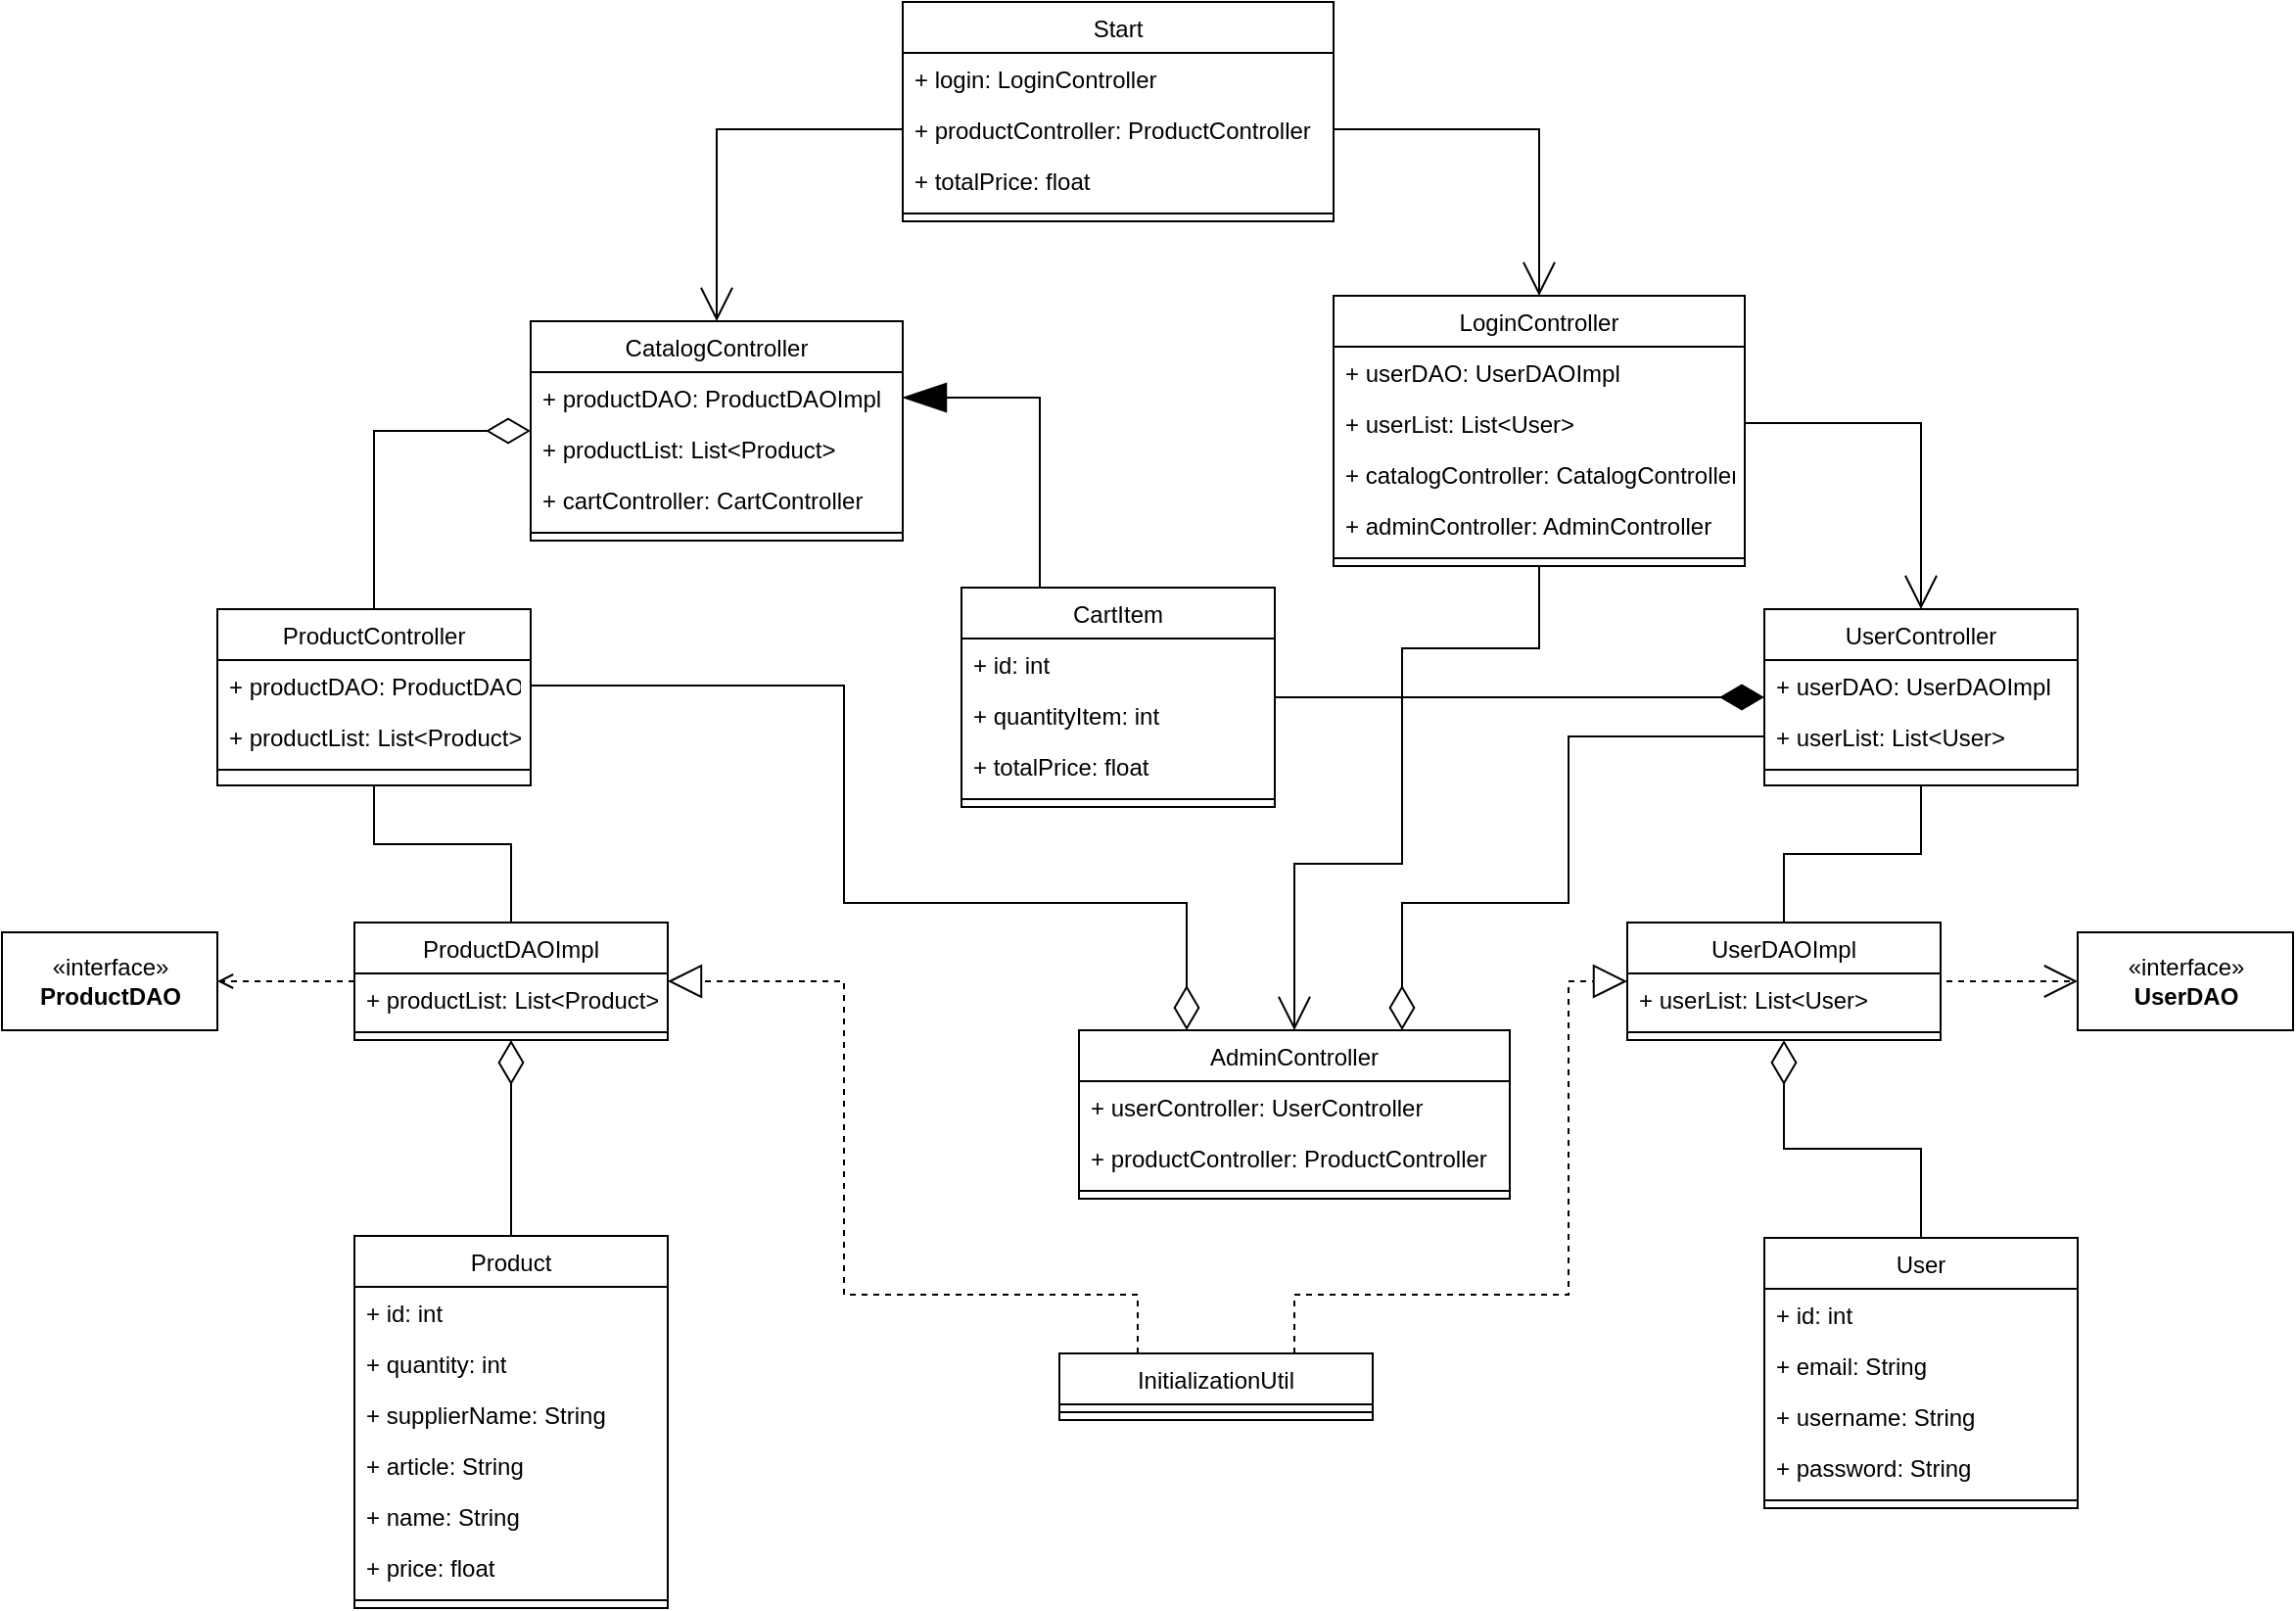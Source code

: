 <mxfile version="16.6.1" type="device"><diagram id="C5RBs43oDa-KdzZeNtuy" name="Page-1"><mxGraphModel dx="3342" dy="2092" grid="1" gridSize="10" guides="1" tooltips="1" connect="1" arrows="1" fold="1" page="1" pageScale="1" pageWidth="827" pageHeight="1169" math="0" shadow="0"><root><mxCell id="WIyWlLk6GJQsqaUBKTNV-0"/><mxCell id="WIyWlLk6GJQsqaUBKTNV-1" parent="WIyWlLk6GJQsqaUBKTNV-0"/><mxCell id="LOAzACTCGtUbXE4TT27L-87" style="edgeStyle=orthogonalEdgeStyle;rounded=0;orthogonalLoop=1;jettySize=auto;html=1;exitX=0.5;exitY=0;exitDx=0;exitDy=0;entryX=0.5;entryY=1;entryDx=0;entryDy=0;endArrow=diamondThin;endFill=0;endSize=20;strokeWidth=1;" edge="1" parent="WIyWlLk6GJQsqaUBKTNV-1" source="LOAzACTCGtUbXE4TT27L-0" target="LOAzACTCGtUbXE4TT27L-31"><mxGeometry relative="1" as="geometry"/></mxCell><mxCell id="LOAzACTCGtUbXE4TT27L-0" value="User" style="swimlane;fontStyle=0;align=center;verticalAlign=top;childLayout=stackLayout;horizontal=1;startSize=26;horizontalStack=0;resizeParent=1;resizeLast=0;collapsible=1;marginBottom=0;rounded=0;shadow=0;strokeWidth=1;" vertex="1" parent="WIyWlLk6GJQsqaUBKTNV-1"><mxGeometry x="-360" y="-199" width="160" height="138" as="geometry"><mxRectangle x="130" y="380" width="160" height="26" as="alternateBounds"/></mxGeometry></mxCell><mxCell id="LOAzACTCGtUbXE4TT27L-1" value="+ id: int " style="text;align=left;verticalAlign=top;spacingLeft=4;spacingRight=4;overflow=hidden;rotatable=0;points=[[0,0.5],[1,0.5]];portConstraint=eastwest;" vertex="1" parent="LOAzACTCGtUbXE4TT27L-0"><mxGeometry y="26" width="160" height="26" as="geometry"/></mxCell><mxCell id="LOAzACTCGtUbXE4TT27L-8" value="+ email: String" style="text;align=left;verticalAlign=top;spacingLeft=4;spacingRight=4;overflow=hidden;rotatable=0;points=[[0,0.5],[1,0.5]];portConstraint=eastwest;rounded=0;shadow=0;html=0;" vertex="1" parent="LOAzACTCGtUbXE4TT27L-0"><mxGeometry y="52" width="160" height="26" as="geometry"/></mxCell><mxCell id="LOAzACTCGtUbXE4TT27L-2" value="+ username: String" style="text;align=left;verticalAlign=top;spacingLeft=4;spacingRight=4;overflow=hidden;rotatable=0;points=[[0,0.5],[1,0.5]];portConstraint=eastwest;rounded=0;shadow=0;html=0;" vertex="1" parent="LOAzACTCGtUbXE4TT27L-0"><mxGeometry y="78" width="160" height="26" as="geometry"/></mxCell><mxCell id="LOAzACTCGtUbXE4TT27L-9" value="+ password: String" style="text;align=left;verticalAlign=top;spacingLeft=4;spacingRight=4;overflow=hidden;rotatable=0;points=[[0,0.5],[1,0.5]];portConstraint=eastwest;rounded=0;shadow=0;html=0;" vertex="1" parent="LOAzACTCGtUbXE4TT27L-0"><mxGeometry y="104" width="160" height="26" as="geometry"/></mxCell><mxCell id="LOAzACTCGtUbXE4TT27L-3" value="" style="line;html=1;strokeWidth=1;align=left;verticalAlign=middle;spacingTop=-1;spacingLeft=3;spacingRight=3;rotatable=0;labelPosition=right;points=[];portConstraint=eastwest;" vertex="1" parent="LOAzACTCGtUbXE4TT27L-0"><mxGeometry y="130" width="160" height="8" as="geometry"/></mxCell><mxCell id="LOAzACTCGtUbXE4TT27L-86" style="edgeStyle=orthogonalEdgeStyle;rounded=0;orthogonalLoop=1;jettySize=auto;html=1;exitX=0.5;exitY=0;exitDx=0;exitDy=0;entryX=0.5;entryY=1;entryDx=0;entryDy=0;endArrow=diamondThin;endFill=0;endSize=20;strokeWidth=1;" edge="1" parent="WIyWlLk6GJQsqaUBKTNV-1" source="LOAzACTCGtUbXE4TT27L-10" target="LOAzACTCGtUbXE4TT27L-36"><mxGeometry relative="1" as="geometry"/></mxCell><mxCell id="LOAzACTCGtUbXE4TT27L-10" value="Product" style="swimlane;fontStyle=0;align=center;verticalAlign=top;childLayout=stackLayout;horizontal=1;startSize=26;horizontalStack=0;resizeParent=1;resizeLast=0;collapsible=1;marginBottom=0;rounded=0;shadow=0;strokeWidth=1;" vertex="1" parent="WIyWlLk6GJQsqaUBKTNV-1"><mxGeometry x="-1080" y="-200" width="160" height="190" as="geometry"><mxRectangle x="130" y="380" width="160" height="26" as="alternateBounds"/></mxGeometry></mxCell><mxCell id="LOAzACTCGtUbXE4TT27L-11" value="+ id: int " style="text;align=left;verticalAlign=top;spacingLeft=4;spacingRight=4;overflow=hidden;rotatable=0;points=[[0,0.5],[1,0.5]];portConstraint=eastwest;" vertex="1" parent="LOAzACTCGtUbXE4TT27L-10"><mxGeometry y="26" width="160" height="26" as="geometry"/></mxCell><mxCell id="LOAzACTCGtUbXE4TT27L-16" value="+ quantity: int " style="text;align=left;verticalAlign=top;spacingLeft=4;spacingRight=4;overflow=hidden;rotatable=0;points=[[0,0.5],[1,0.5]];portConstraint=eastwest;" vertex="1" parent="LOAzACTCGtUbXE4TT27L-10"><mxGeometry y="52" width="160" height="26" as="geometry"/></mxCell><mxCell id="LOAzACTCGtUbXE4TT27L-12" value="+ supplierName: String" style="text;align=left;verticalAlign=top;spacingLeft=4;spacingRight=4;overflow=hidden;rotatable=0;points=[[0,0.5],[1,0.5]];portConstraint=eastwest;rounded=0;shadow=0;html=0;" vertex="1" parent="LOAzACTCGtUbXE4TT27L-10"><mxGeometry y="78" width="160" height="26" as="geometry"/></mxCell><mxCell id="LOAzACTCGtUbXE4TT27L-13" value="+ article: String" style="text;align=left;verticalAlign=top;spacingLeft=4;spacingRight=4;overflow=hidden;rotatable=0;points=[[0,0.5],[1,0.5]];portConstraint=eastwest;rounded=0;shadow=0;html=0;" vertex="1" parent="LOAzACTCGtUbXE4TT27L-10"><mxGeometry y="104" width="160" height="26" as="geometry"/></mxCell><mxCell id="LOAzACTCGtUbXE4TT27L-14" value="+ name: String" style="text;align=left;verticalAlign=top;spacingLeft=4;spacingRight=4;overflow=hidden;rotatable=0;points=[[0,0.5],[1,0.5]];portConstraint=eastwest;rounded=0;shadow=0;html=0;" vertex="1" parent="LOAzACTCGtUbXE4TT27L-10"><mxGeometry y="130" width="160" height="26" as="geometry"/></mxCell><mxCell id="LOAzACTCGtUbXE4TT27L-17" value="+ price: float" style="text;align=left;verticalAlign=top;spacingLeft=4;spacingRight=4;overflow=hidden;rotatable=0;points=[[0,0.5],[1,0.5]];portConstraint=eastwest;" vertex="1" parent="LOAzACTCGtUbXE4TT27L-10"><mxGeometry y="156" width="160" height="26" as="geometry"/></mxCell><mxCell id="LOAzACTCGtUbXE4TT27L-15" value="" style="line;html=1;strokeWidth=1;align=left;verticalAlign=middle;spacingTop=-1;spacingLeft=3;spacingRight=3;rotatable=0;labelPosition=right;points=[];portConstraint=eastwest;" vertex="1" parent="LOAzACTCGtUbXE4TT27L-10"><mxGeometry y="182" width="160" height="8" as="geometry"/></mxCell><mxCell id="LOAzACTCGtUbXE4TT27L-88" style="edgeStyle=orthogonalEdgeStyle;rounded=0;orthogonalLoop=1;jettySize=auto;html=1;exitX=0.25;exitY=0;exitDx=0;exitDy=0;entryX=1;entryY=0.5;entryDx=0;entryDy=0;endArrow=blockThin;endFill=1;endSize=20;strokeWidth=1;" edge="1" parent="WIyWlLk6GJQsqaUBKTNV-1" source="LOAzACTCGtUbXE4TT27L-18" target="LOAzACTCGtUbXE4TT27L-60"><mxGeometry relative="1" as="geometry"/></mxCell><mxCell id="LOAzACTCGtUbXE4TT27L-18" value="CartItem" style="swimlane;fontStyle=0;align=center;verticalAlign=top;childLayout=stackLayout;horizontal=1;startSize=26;horizontalStack=0;resizeParent=1;resizeLast=0;collapsible=1;marginBottom=0;rounded=0;shadow=0;strokeWidth=1;" vertex="1" parent="WIyWlLk6GJQsqaUBKTNV-1"><mxGeometry x="-770" y="-531" width="160" height="112" as="geometry"><mxRectangle x="130" y="380" width="160" height="26" as="alternateBounds"/></mxGeometry></mxCell><mxCell id="LOAzACTCGtUbXE4TT27L-19" value="+ id: int " style="text;align=left;verticalAlign=top;spacingLeft=4;spacingRight=4;overflow=hidden;rotatable=0;points=[[0,0.5],[1,0.5]];portConstraint=eastwest;" vertex="1" parent="LOAzACTCGtUbXE4TT27L-18"><mxGeometry y="26" width="160" height="26" as="geometry"/></mxCell><mxCell id="LOAzACTCGtUbXE4TT27L-20" value="+ quantityItem: int" style="text;align=left;verticalAlign=top;spacingLeft=4;spacingRight=4;overflow=hidden;rotatable=0;points=[[0,0.5],[1,0.5]];portConstraint=eastwest;rounded=0;shadow=0;html=0;" vertex="1" parent="LOAzACTCGtUbXE4TT27L-18"><mxGeometry y="52" width="160" height="26" as="geometry"/></mxCell><mxCell id="LOAzACTCGtUbXE4TT27L-21" value="+ totalPrice: float" style="text;align=left;verticalAlign=top;spacingLeft=4;spacingRight=4;overflow=hidden;rotatable=0;points=[[0,0.5],[1,0.5]];portConstraint=eastwest;rounded=0;shadow=0;html=0;" vertex="1" parent="LOAzACTCGtUbXE4TT27L-18"><mxGeometry y="78" width="160" height="26" as="geometry"/></mxCell><mxCell id="LOAzACTCGtUbXE4TT27L-23" value="" style="line;html=1;strokeWidth=1;align=left;verticalAlign=middle;spacingTop=-1;spacingLeft=3;spacingRight=3;rotatable=0;labelPosition=right;points=[];portConstraint=eastwest;" vertex="1" parent="LOAzACTCGtUbXE4TT27L-18"><mxGeometry y="104" width="160" height="8" as="geometry"/></mxCell><mxCell id="LOAzACTCGtUbXE4TT27L-24" value="«interface»&lt;br&gt;&lt;b&gt;ProductDAO&lt;/b&gt;" style="html=1;" vertex="1" parent="WIyWlLk6GJQsqaUBKTNV-1"><mxGeometry x="-1260" y="-355" width="110" height="50" as="geometry"/></mxCell><mxCell id="LOAzACTCGtUbXE4TT27L-25" value="«interface»&lt;br&gt;&lt;b&gt;UserDAO&lt;/b&gt;" style="html=1;" vertex="1" parent="WIyWlLk6GJQsqaUBKTNV-1"><mxGeometry x="-200" y="-355" width="110" height="50" as="geometry"/></mxCell><mxCell id="LOAzACTCGtUbXE4TT27L-91" style="edgeStyle=orthogonalEdgeStyle;rounded=0;orthogonalLoop=1;jettySize=auto;html=1;exitX=0.25;exitY=0;exitDx=0;exitDy=0;entryX=1;entryY=0.5;entryDx=0;entryDy=0;endArrow=block;endFill=0;endSize=15;strokeWidth=1;dashed=1;" edge="1" parent="WIyWlLk6GJQsqaUBKTNV-1" source="LOAzACTCGtUbXE4TT27L-26" target="LOAzACTCGtUbXE4TT27L-36"><mxGeometry relative="1" as="geometry"><Array as="points"><mxPoint x="-680" y="-170"/><mxPoint x="-830" y="-170"/><mxPoint x="-830" y="-330"/></Array></mxGeometry></mxCell><mxCell id="LOAzACTCGtUbXE4TT27L-92" style="edgeStyle=orthogonalEdgeStyle;rounded=0;orthogonalLoop=1;jettySize=auto;html=1;exitX=0.75;exitY=0;exitDx=0;exitDy=0;entryX=0;entryY=0.5;entryDx=0;entryDy=0;dashed=1;endArrow=block;endFill=0;endSize=15;strokeWidth=1;" edge="1" parent="WIyWlLk6GJQsqaUBKTNV-1" source="LOAzACTCGtUbXE4TT27L-26" target="LOAzACTCGtUbXE4TT27L-31"><mxGeometry relative="1" as="geometry"><Array as="points"><mxPoint x="-600" y="-170"/><mxPoint x="-460" y="-170"/><mxPoint x="-460" y="-330"/></Array></mxGeometry></mxCell><mxCell id="LOAzACTCGtUbXE4TT27L-26" value="InitializationUtil" style="swimlane;fontStyle=0;align=center;verticalAlign=top;childLayout=stackLayout;horizontal=1;startSize=26;horizontalStack=0;resizeParent=1;resizeLast=0;collapsible=1;marginBottom=0;rounded=0;shadow=0;strokeWidth=1;" vertex="1" parent="WIyWlLk6GJQsqaUBKTNV-1"><mxGeometry x="-720" y="-140" width="160" height="34" as="geometry"><mxRectangle x="130" y="380" width="160" height="26" as="alternateBounds"/></mxGeometry></mxCell><mxCell id="LOAzACTCGtUbXE4TT27L-30" value="" style="line;html=1;strokeWidth=1;align=left;verticalAlign=middle;spacingTop=-1;spacingLeft=3;spacingRight=3;rotatable=0;labelPosition=right;points=[];portConstraint=eastwest;" vertex="1" parent="LOAzACTCGtUbXE4TT27L-26"><mxGeometry y="26" width="160" height="8" as="geometry"/></mxCell><mxCell id="LOAzACTCGtUbXE4TT27L-77" style="edgeStyle=orthogonalEdgeStyle;rounded=0;orthogonalLoop=1;jettySize=auto;html=1;exitX=1;exitY=0.25;exitDx=0;exitDy=0;entryX=0;entryY=0.5;entryDx=0;entryDy=0;dashed=1;endArrow=open;endFill=0;endSize=15;" edge="1" parent="WIyWlLk6GJQsqaUBKTNV-1" source="LOAzACTCGtUbXE4TT27L-31" target="LOAzACTCGtUbXE4TT27L-25"><mxGeometry relative="1" as="geometry"><Array as="points"><mxPoint x="-270" y="-330"/></Array></mxGeometry></mxCell><mxCell id="LOAzACTCGtUbXE4TT27L-85" style="edgeStyle=orthogonalEdgeStyle;rounded=0;orthogonalLoop=1;jettySize=auto;html=1;exitX=0.5;exitY=0;exitDx=0;exitDy=0;entryX=0.5;entryY=1;entryDx=0;entryDy=0;endArrow=none;endFill=0;endSize=20;strokeWidth=1;" edge="1" parent="WIyWlLk6GJQsqaUBKTNV-1" source="LOAzACTCGtUbXE4TT27L-31" target="LOAzACTCGtUbXE4TT27L-39"><mxGeometry relative="1" as="geometry"/></mxCell><mxCell id="LOAzACTCGtUbXE4TT27L-31" value="UserDAOImpl" style="swimlane;fontStyle=0;align=center;verticalAlign=top;childLayout=stackLayout;horizontal=1;startSize=26;horizontalStack=0;resizeParent=1;resizeLast=0;collapsible=1;marginBottom=0;rounded=0;shadow=0;strokeWidth=1;" vertex="1" parent="WIyWlLk6GJQsqaUBKTNV-1"><mxGeometry x="-430" y="-360" width="160" height="60" as="geometry"><mxRectangle x="130" y="380" width="160" height="26" as="alternateBounds"/></mxGeometry></mxCell><mxCell id="LOAzACTCGtUbXE4TT27L-32" value="+ userList: List&lt;User&gt;" style="text;align=left;verticalAlign=top;spacingLeft=4;spacingRight=4;overflow=hidden;rotatable=0;points=[[0,0.5],[1,0.5]];portConstraint=eastwest;" vertex="1" parent="LOAzACTCGtUbXE4TT27L-31"><mxGeometry y="26" width="160" height="26" as="geometry"/></mxCell><mxCell id="LOAzACTCGtUbXE4TT27L-35" value="" style="line;html=1;strokeWidth=1;align=left;verticalAlign=middle;spacingTop=-1;spacingLeft=3;spacingRight=3;rotatable=0;labelPosition=right;points=[];portConstraint=eastwest;" vertex="1" parent="LOAzACTCGtUbXE4TT27L-31"><mxGeometry y="52" width="160" height="8" as="geometry"/></mxCell><mxCell id="LOAzACTCGtUbXE4TT27L-75" style="edgeStyle=orthogonalEdgeStyle;rounded=0;orthogonalLoop=1;jettySize=auto;html=1;exitX=0;exitY=0.5;exitDx=0;exitDy=0;entryX=1;entryY=0.5;entryDx=0;entryDy=0;dashed=1;endArrow=open;endFill=0;" edge="1" parent="WIyWlLk6GJQsqaUBKTNV-1" source="LOAzACTCGtUbXE4TT27L-36" target="LOAzACTCGtUbXE4TT27L-24"><mxGeometry relative="1" as="geometry"/></mxCell><mxCell id="LOAzACTCGtUbXE4TT27L-36" value="ProductDAOImpl" style="swimlane;fontStyle=0;align=center;verticalAlign=top;childLayout=stackLayout;horizontal=1;startSize=26;horizontalStack=0;resizeParent=1;resizeLast=0;collapsible=1;marginBottom=0;rounded=0;shadow=0;strokeWidth=1;" vertex="1" parent="WIyWlLk6GJQsqaUBKTNV-1"><mxGeometry x="-1080" y="-360" width="160" height="60" as="geometry"><mxRectangle x="130" y="380" width="160" height="26" as="alternateBounds"/></mxGeometry></mxCell><mxCell id="LOAzACTCGtUbXE4TT27L-37" value="+ productList: List&lt;Product&gt;" style="text;align=left;verticalAlign=top;spacingLeft=4;spacingRight=4;overflow=hidden;rotatable=0;points=[[0,0.5],[1,0.5]];portConstraint=eastwest;" vertex="1" parent="LOAzACTCGtUbXE4TT27L-36"><mxGeometry y="26" width="160" height="26" as="geometry"/></mxCell><mxCell id="LOAzACTCGtUbXE4TT27L-38" value="" style="line;html=1;strokeWidth=1;align=left;verticalAlign=middle;spacingTop=-1;spacingLeft=3;spacingRight=3;rotatable=0;labelPosition=right;points=[];portConstraint=eastwest;" vertex="1" parent="LOAzACTCGtUbXE4TT27L-36"><mxGeometry y="52" width="160" height="8" as="geometry"/></mxCell><mxCell id="LOAzACTCGtUbXE4TT27L-39" value="UserController" style="swimlane;fontStyle=0;align=center;verticalAlign=top;childLayout=stackLayout;horizontal=1;startSize=26;horizontalStack=0;resizeParent=1;resizeLast=0;collapsible=1;marginBottom=0;rounded=0;shadow=0;strokeWidth=1;" vertex="1" parent="WIyWlLk6GJQsqaUBKTNV-1"><mxGeometry x="-360" y="-520" width="160" height="90" as="geometry"><mxRectangle x="130" y="380" width="160" height="26" as="alternateBounds"/></mxGeometry></mxCell><mxCell id="LOAzACTCGtUbXE4TT27L-40" value="+ userDAO: UserDAOImpl" style="text;align=left;verticalAlign=top;spacingLeft=4;spacingRight=4;overflow=hidden;rotatable=0;points=[[0,0.5],[1,0.5]];portConstraint=eastwest;" vertex="1" parent="LOAzACTCGtUbXE4TT27L-39"><mxGeometry y="26" width="160" height="26" as="geometry"/></mxCell><mxCell id="LOAzACTCGtUbXE4TT27L-41" value="+ userList: List&lt;User&gt;" style="text;align=left;verticalAlign=top;spacingLeft=4;spacingRight=4;overflow=hidden;rotatable=0;points=[[0,0.5],[1,0.5]];portConstraint=eastwest;rounded=0;shadow=0;html=0;" vertex="1" parent="LOAzACTCGtUbXE4TT27L-39"><mxGeometry y="52" width="160" height="26" as="geometry"/></mxCell><mxCell id="LOAzACTCGtUbXE4TT27L-44" value="" style="line;html=1;strokeWidth=1;align=left;verticalAlign=middle;spacingTop=-1;spacingLeft=3;spacingRight=3;rotatable=0;labelPosition=right;points=[];portConstraint=eastwest;" vertex="1" parent="LOAzACTCGtUbXE4TT27L-39"><mxGeometry y="78" width="160" height="8" as="geometry"/></mxCell><mxCell id="LOAzACTCGtUbXE4TT27L-82" style="edgeStyle=orthogonalEdgeStyle;rounded=0;orthogonalLoop=1;jettySize=auto;html=1;exitX=0.5;exitY=0;exitDx=0;exitDy=0;entryX=0;entryY=0.5;entryDx=0;entryDy=0;endArrow=diamondThin;endFill=0;strokeWidth=1;endSize=20;" edge="1" parent="WIyWlLk6GJQsqaUBKTNV-1" source="LOAzACTCGtUbXE4TT27L-45" target="LOAzACTCGtUbXE4TT27L-59"><mxGeometry relative="1" as="geometry"/></mxCell><mxCell id="LOAzACTCGtUbXE4TT27L-45" value="ProductController" style="swimlane;fontStyle=0;align=center;verticalAlign=top;childLayout=stackLayout;horizontal=1;startSize=26;horizontalStack=0;resizeParent=1;resizeLast=0;collapsible=1;marginBottom=0;rounded=0;shadow=0;strokeWidth=1;" vertex="1" parent="WIyWlLk6GJQsqaUBKTNV-1"><mxGeometry x="-1150" y="-520" width="160" height="90" as="geometry"><mxRectangle x="130" y="380" width="160" height="26" as="alternateBounds"/></mxGeometry></mxCell><mxCell id="LOAzACTCGtUbXE4TT27L-46" value="+ productDAO: ProductDAOImpl" style="text;align=left;verticalAlign=top;spacingLeft=4;spacingRight=4;overflow=hidden;rotatable=0;points=[[0,0.5],[1,0.5]];portConstraint=eastwest;" vertex="1" parent="LOAzACTCGtUbXE4TT27L-45"><mxGeometry y="26" width="160" height="26" as="geometry"/></mxCell><mxCell id="LOAzACTCGtUbXE4TT27L-47" value="+ productList: List&lt;Product&gt;" style="text;align=left;verticalAlign=top;spacingLeft=4;spacingRight=4;overflow=hidden;rotatable=0;points=[[0,0.5],[1,0.5]];portConstraint=eastwest;rounded=0;shadow=0;html=0;" vertex="1" parent="LOAzACTCGtUbXE4TT27L-45"><mxGeometry y="52" width="160" height="26" as="geometry"/></mxCell><mxCell id="LOAzACTCGtUbXE4TT27L-48" value="" style="line;html=1;strokeWidth=1;align=left;verticalAlign=middle;spacingTop=-1;spacingLeft=3;spacingRight=3;rotatable=0;labelPosition=right;points=[];portConstraint=eastwest;" vertex="1" parent="LOAzACTCGtUbXE4TT27L-45"><mxGeometry y="78" width="160" height="8" as="geometry"/></mxCell><mxCell id="LOAzACTCGtUbXE4TT27L-49" value="LoginController" style="swimlane;fontStyle=0;align=center;verticalAlign=top;childLayout=stackLayout;horizontal=1;startSize=26;horizontalStack=0;resizeParent=1;resizeLast=0;collapsible=1;marginBottom=0;rounded=0;shadow=0;strokeWidth=1;" vertex="1" parent="WIyWlLk6GJQsqaUBKTNV-1"><mxGeometry x="-580" y="-680" width="210" height="138" as="geometry"><mxRectangle x="130" y="380" width="160" height="26" as="alternateBounds"/></mxGeometry></mxCell><mxCell id="LOAzACTCGtUbXE4TT27L-50" value="+ userDAO: UserDAOImpl" style="text;align=left;verticalAlign=top;spacingLeft=4;spacingRight=4;overflow=hidden;rotatable=0;points=[[0,0.5],[1,0.5]];portConstraint=eastwest;" vertex="1" parent="LOAzACTCGtUbXE4TT27L-49"><mxGeometry y="26" width="210" height="26" as="geometry"/></mxCell><mxCell id="LOAzACTCGtUbXE4TT27L-51" value="+ userList: List&lt;User&gt;" style="text;align=left;verticalAlign=top;spacingLeft=4;spacingRight=4;overflow=hidden;rotatable=0;points=[[0,0.5],[1,0.5]];portConstraint=eastwest;rounded=0;shadow=0;html=0;" vertex="1" parent="LOAzACTCGtUbXE4TT27L-49"><mxGeometry y="52" width="210" height="26" as="geometry"/></mxCell><mxCell id="LOAzACTCGtUbXE4TT27L-53" value="+ catalogController: CatalogController" style="text;align=left;verticalAlign=top;spacingLeft=4;spacingRight=4;overflow=hidden;rotatable=0;points=[[0,0.5],[1,0.5]];portConstraint=eastwest;rounded=0;shadow=0;html=0;" vertex="1" parent="LOAzACTCGtUbXE4TT27L-49"><mxGeometry y="78" width="210" height="26" as="geometry"/></mxCell><mxCell id="LOAzACTCGtUbXE4TT27L-54" value="+ adminController: AdminController" style="text;align=left;verticalAlign=top;spacingLeft=4;spacingRight=4;overflow=hidden;rotatable=0;points=[[0,0.5],[1,0.5]];portConstraint=eastwest;rounded=0;shadow=0;html=0;" vertex="1" parent="LOAzACTCGtUbXE4TT27L-49"><mxGeometry y="104" width="210" height="26" as="geometry"/></mxCell><mxCell id="LOAzACTCGtUbXE4TT27L-52" value="" style="line;html=1;strokeWidth=1;align=left;verticalAlign=middle;spacingTop=-1;spacingLeft=3;spacingRight=3;rotatable=0;labelPosition=right;points=[];portConstraint=eastwest;" vertex="1" parent="LOAzACTCGtUbXE4TT27L-49"><mxGeometry y="130" width="210" height="8" as="geometry"/></mxCell><mxCell id="LOAzACTCGtUbXE4TT27L-59" value="CatalogController" style="swimlane;fontStyle=0;align=center;verticalAlign=top;childLayout=stackLayout;horizontal=1;startSize=26;horizontalStack=0;resizeParent=1;resizeLast=0;collapsible=1;marginBottom=0;rounded=0;shadow=0;strokeWidth=1;" vertex="1" parent="WIyWlLk6GJQsqaUBKTNV-1"><mxGeometry x="-990" y="-667" width="190" height="112" as="geometry"><mxRectangle x="130" y="380" width="160" height="26" as="alternateBounds"/></mxGeometry></mxCell><mxCell id="LOAzACTCGtUbXE4TT27L-60" value="+ productDAO: ProductDAOImpl" style="text;align=left;verticalAlign=top;spacingLeft=4;spacingRight=4;overflow=hidden;rotatable=0;points=[[0,0.5],[1,0.5]];portConstraint=eastwest;" vertex="1" parent="LOAzACTCGtUbXE4TT27L-59"><mxGeometry y="26" width="190" height="26" as="geometry"/></mxCell><mxCell id="LOAzACTCGtUbXE4TT27L-61" value="+ productList: List&lt;Product&gt;" style="text;align=left;verticalAlign=top;spacingLeft=4;spacingRight=4;overflow=hidden;rotatable=0;points=[[0,0.5],[1,0.5]];portConstraint=eastwest;rounded=0;shadow=0;html=0;" vertex="1" parent="LOAzACTCGtUbXE4TT27L-59"><mxGeometry y="52" width="190" height="26" as="geometry"/></mxCell><mxCell id="LOAzACTCGtUbXE4TT27L-63" value="+ cartController: CartController" style="text;align=left;verticalAlign=top;spacingLeft=4;spacingRight=4;overflow=hidden;rotatable=0;points=[[0,0.5],[1,0.5]];portConstraint=eastwest;rounded=0;shadow=0;html=0;" vertex="1" parent="LOAzACTCGtUbXE4TT27L-59"><mxGeometry y="78" width="190" height="26" as="geometry"/></mxCell><mxCell id="LOAzACTCGtUbXE4TT27L-62" value="" style="line;html=1;strokeWidth=1;align=left;verticalAlign=middle;spacingTop=-1;spacingLeft=3;spacingRight=3;rotatable=0;labelPosition=right;points=[];portConstraint=eastwest;" vertex="1" parent="LOAzACTCGtUbXE4TT27L-59"><mxGeometry y="104" width="190" height="8" as="geometry"/></mxCell><mxCell id="LOAzACTCGtUbXE4TT27L-64" value="AdminController" style="swimlane;fontStyle=0;align=center;verticalAlign=top;childLayout=stackLayout;horizontal=1;startSize=26;horizontalStack=0;resizeParent=1;resizeLast=0;collapsible=1;marginBottom=0;rounded=0;shadow=0;strokeWidth=1;" vertex="1" parent="WIyWlLk6GJQsqaUBKTNV-1"><mxGeometry x="-710" y="-305" width="220" height="86" as="geometry"><mxRectangle x="130" y="380" width="160" height="26" as="alternateBounds"/></mxGeometry></mxCell><mxCell id="LOAzACTCGtUbXE4TT27L-67" value="+ userController: UserController" style="text;align=left;verticalAlign=top;spacingLeft=4;spacingRight=4;overflow=hidden;rotatable=0;points=[[0,0.5],[1,0.5]];portConstraint=eastwest;rounded=0;shadow=0;html=0;" vertex="1" parent="LOAzACTCGtUbXE4TT27L-64"><mxGeometry y="26" width="220" height="26" as="geometry"/></mxCell><mxCell id="LOAzACTCGtUbXE4TT27L-68" value="+ productController: ProductController" style="text;align=left;verticalAlign=top;spacingLeft=4;spacingRight=4;overflow=hidden;rotatable=0;points=[[0,0.5],[1,0.5]];portConstraint=eastwest;rounded=0;shadow=0;html=0;" vertex="1" parent="LOAzACTCGtUbXE4TT27L-64"><mxGeometry y="52" width="220" height="26" as="geometry"/></mxCell><mxCell id="LOAzACTCGtUbXE4TT27L-69" value="" style="line;html=1;strokeWidth=1;align=left;verticalAlign=middle;spacingTop=-1;spacingLeft=3;spacingRight=3;rotatable=0;labelPosition=right;points=[];portConstraint=eastwest;" vertex="1" parent="LOAzACTCGtUbXE4TT27L-64"><mxGeometry y="78" width="220" height="8" as="geometry"/></mxCell><mxCell id="LOAzACTCGtUbXE4TT27L-70" value="Start" style="swimlane;fontStyle=0;align=center;verticalAlign=top;childLayout=stackLayout;horizontal=1;startSize=26;horizontalStack=0;resizeParent=1;resizeLast=0;collapsible=1;marginBottom=0;rounded=0;shadow=0;strokeWidth=1;" vertex="1" parent="WIyWlLk6GJQsqaUBKTNV-1"><mxGeometry x="-800" y="-830" width="220" height="112" as="geometry"><mxRectangle x="130" y="380" width="160" height="26" as="alternateBounds"/></mxGeometry></mxCell><mxCell id="LOAzACTCGtUbXE4TT27L-71" value="+ login: LoginController" style="text;align=left;verticalAlign=top;spacingLeft=4;spacingRight=4;overflow=hidden;rotatable=0;points=[[0,0.5],[1,0.5]];portConstraint=eastwest;" vertex="1" parent="LOAzACTCGtUbXE4TT27L-70"><mxGeometry y="26" width="220" height="26" as="geometry"/></mxCell><mxCell id="LOAzACTCGtUbXE4TT27L-72" value="+ productController: ProductController" style="text;align=left;verticalAlign=top;spacingLeft=4;spacingRight=4;overflow=hidden;rotatable=0;points=[[0,0.5],[1,0.5]];portConstraint=eastwest;rounded=0;shadow=0;html=0;" vertex="1" parent="LOAzACTCGtUbXE4TT27L-70"><mxGeometry y="52" width="220" height="26" as="geometry"/></mxCell><mxCell id="LOAzACTCGtUbXE4TT27L-73" value="+ totalPrice: float" style="text;align=left;verticalAlign=top;spacingLeft=4;spacingRight=4;overflow=hidden;rotatable=0;points=[[0,0.5],[1,0.5]];portConstraint=eastwest;rounded=0;shadow=0;html=0;" vertex="1" parent="LOAzACTCGtUbXE4TT27L-70"><mxGeometry y="78" width="220" height="26" as="geometry"/></mxCell><mxCell id="LOAzACTCGtUbXE4TT27L-74" value="" style="line;html=1;strokeWidth=1;align=left;verticalAlign=middle;spacingTop=-1;spacingLeft=3;spacingRight=3;rotatable=0;labelPosition=right;points=[];portConstraint=eastwest;" vertex="1" parent="LOAzACTCGtUbXE4TT27L-70"><mxGeometry y="104" width="220" height="8" as="geometry"/></mxCell><mxCell id="LOAzACTCGtUbXE4TT27L-78" style="edgeStyle=orthogonalEdgeStyle;rounded=0;orthogonalLoop=1;jettySize=auto;html=1;exitX=1;exitY=0.5;exitDx=0;exitDy=0;entryX=0.5;entryY=0;entryDx=0;entryDy=0;endArrow=open;endFill=0;endSize=15;" edge="1" parent="WIyWlLk6GJQsqaUBKTNV-1" source="LOAzACTCGtUbXE4TT27L-72" target="LOAzACTCGtUbXE4TT27L-49"><mxGeometry relative="1" as="geometry"/></mxCell><mxCell id="LOAzACTCGtUbXE4TT27L-79" style="edgeStyle=orthogonalEdgeStyle;rounded=0;orthogonalLoop=1;jettySize=auto;html=1;exitX=0;exitY=0.5;exitDx=0;exitDy=0;entryX=0.5;entryY=0;entryDx=0;entryDy=0;endArrow=open;endFill=0;endSize=15;" edge="1" parent="WIyWlLk6GJQsqaUBKTNV-1" source="LOAzACTCGtUbXE4TT27L-72" target="LOAzACTCGtUbXE4TT27L-59"><mxGeometry relative="1" as="geometry"/></mxCell><mxCell id="LOAzACTCGtUbXE4TT27L-80" style="edgeStyle=orthogonalEdgeStyle;rounded=0;orthogonalLoop=1;jettySize=auto;html=1;exitX=1;exitY=0.5;exitDx=0;exitDy=0;entryX=0.5;entryY=0;entryDx=0;entryDy=0;endArrow=open;endFill=0;endSize=15;" edge="1" parent="WIyWlLk6GJQsqaUBKTNV-1" source="LOAzACTCGtUbXE4TT27L-51" target="LOAzACTCGtUbXE4TT27L-39"><mxGeometry relative="1" as="geometry"/></mxCell><mxCell id="LOAzACTCGtUbXE4TT27L-81" style="edgeStyle=orthogonalEdgeStyle;rounded=0;orthogonalLoop=1;jettySize=auto;html=1;exitX=0.5;exitY=1;exitDx=0;exitDy=0;entryX=0.5;entryY=0;entryDx=0;entryDy=0;endArrow=open;endFill=0;endSize=15;" edge="1" parent="WIyWlLk6GJQsqaUBKTNV-1" source="LOAzACTCGtUbXE4TT27L-49" target="LOAzACTCGtUbXE4TT27L-64"><mxGeometry relative="1" as="geometry"><Array as="points"><mxPoint x="-475" y="-500"/><mxPoint x="-545" y="-500"/><mxPoint x="-545" y="-390"/><mxPoint x="-600" y="-390"/></Array></mxGeometry></mxCell><mxCell id="LOAzACTCGtUbXE4TT27L-83" style="edgeStyle=orthogonalEdgeStyle;rounded=0;orthogonalLoop=1;jettySize=auto;html=1;exitX=1;exitY=0.5;exitDx=0;exitDy=0;entryX=0;entryY=0.5;entryDx=0;entryDy=0;endArrow=diamondThin;endFill=1;endSize=20;strokeWidth=1;" edge="1" parent="WIyWlLk6GJQsqaUBKTNV-1" source="LOAzACTCGtUbXE4TT27L-20" target="LOAzACTCGtUbXE4TT27L-39"><mxGeometry relative="1" as="geometry"><Array as="points"><mxPoint x="-610" y="-475"/></Array></mxGeometry></mxCell><mxCell id="LOAzACTCGtUbXE4TT27L-84" style="edgeStyle=orthogonalEdgeStyle;rounded=0;orthogonalLoop=1;jettySize=auto;html=1;exitX=0.5;exitY=1;exitDx=0;exitDy=0;entryX=0.5;entryY=0;entryDx=0;entryDy=0;endArrow=none;endFill=0;endSize=20;strokeWidth=1;" edge="1" parent="WIyWlLk6GJQsqaUBKTNV-1" source="LOAzACTCGtUbXE4TT27L-45" target="LOAzACTCGtUbXE4TT27L-36"><mxGeometry relative="1" as="geometry"><Array as="points"><mxPoint x="-1070" y="-400"/><mxPoint x="-1000" y="-400"/></Array></mxGeometry></mxCell><mxCell id="LOAzACTCGtUbXE4TT27L-89" style="edgeStyle=orthogonalEdgeStyle;rounded=0;orthogonalLoop=1;jettySize=auto;html=1;exitX=1;exitY=0.5;exitDx=0;exitDy=0;entryX=0.25;entryY=0;entryDx=0;entryDy=0;endArrow=diamondThin;endFill=0;endSize=20;strokeWidth=1;" edge="1" parent="WIyWlLk6GJQsqaUBKTNV-1" source="LOAzACTCGtUbXE4TT27L-46" target="LOAzACTCGtUbXE4TT27L-64"><mxGeometry relative="1" as="geometry"><Array as="points"><mxPoint x="-830" y="-481"/><mxPoint x="-830" y="-370"/><mxPoint x="-655" y="-370"/></Array></mxGeometry></mxCell><mxCell id="LOAzACTCGtUbXE4TT27L-90" style="edgeStyle=orthogonalEdgeStyle;rounded=0;orthogonalLoop=1;jettySize=auto;html=1;exitX=0;exitY=0.5;exitDx=0;exitDy=0;entryX=0.75;entryY=0;entryDx=0;entryDy=0;endArrow=diamondThin;endFill=0;endSize=20;strokeWidth=1;" edge="1" parent="WIyWlLk6GJQsqaUBKTNV-1" source="LOAzACTCGtUbXE4TT27L-41" target="LOAzACTCGtUbXE4TT27L-64"><mxGeometry relative="1" as="geometry"><Array as="points"><mxPoint x="-460" y="-455"/><mxPoint x="-460" y="-370"/><mxPoint x="-545" y="-370"/></Array></mxGeometry></mxCell></root></mxGraphModel></diagram></mxfile>
